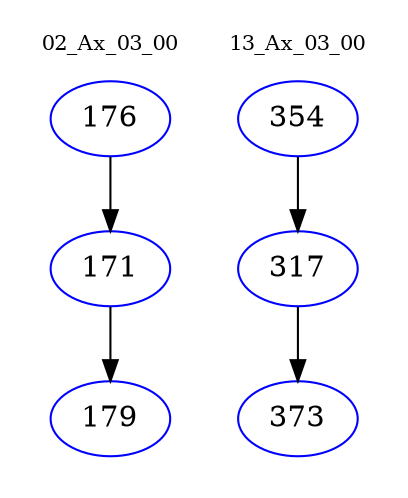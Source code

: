 digraph{
subgraph cluster_0 {
color = white
label = "02_Ax_03_00";
fontsize=10;
T0_176 [label="176", color="blue"]
T0_176 -> T0_171 [color="black"]
T0_171 [label="171", color="blue"]
T0_171 -> T0_179 [color="black"]
T0_179 [label="179", color="blue"]
}
subgraph cluster_1 {
color = white
label = "13_Ax_03_00";
fontsize=10;
T1_354 [label="354", color="blue"]
T1_354 -> T1_317 [color="black"]
T1_317 [label="317", color="blue"]
T1_317 -> T1_373 [color="black"]
T1_373 [label="373", color="blue"]
}
}
